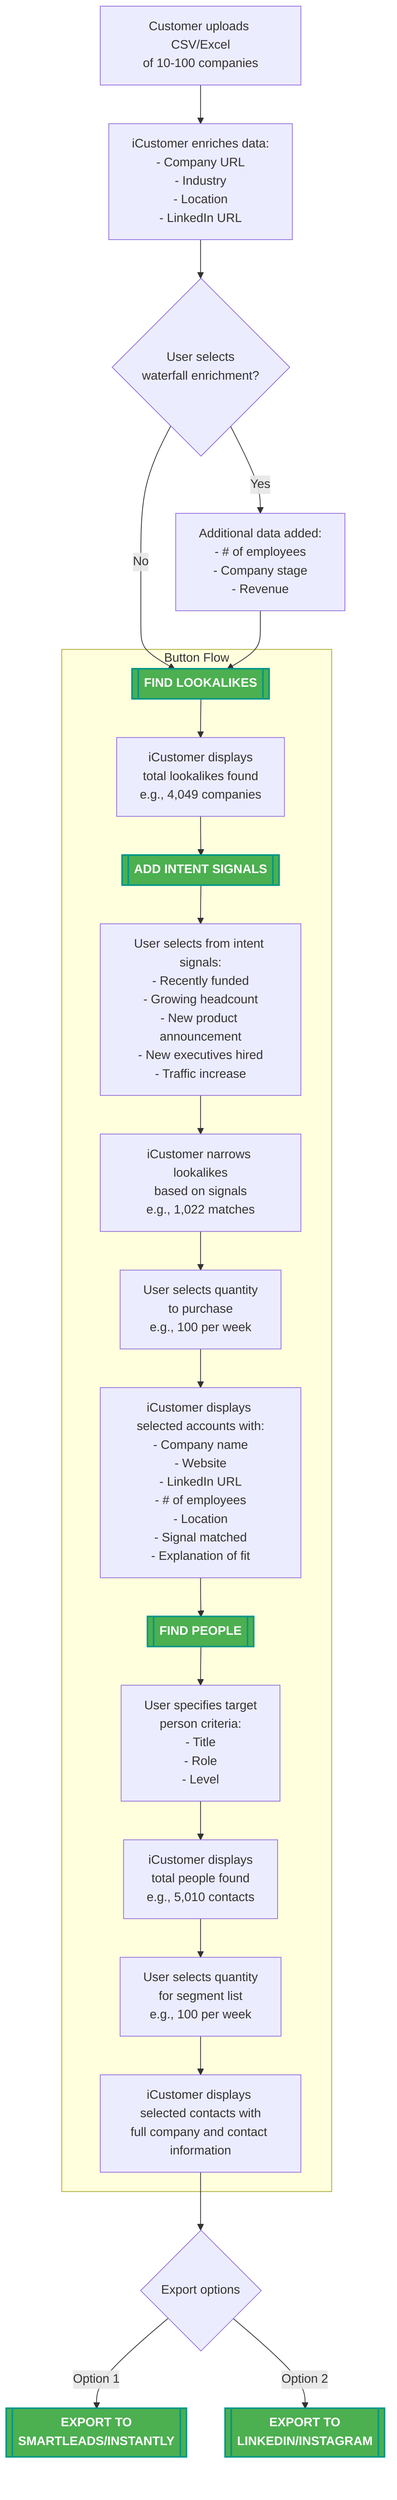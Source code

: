 flowchart TD
    A[Customer uploads CSV/Excel\nof 10-100 companies] --> B[iCustomer enriches data:\n- Company URL\n- Industry\n- Location\n- LinkedIn URL]
    B --> C{User selects\nwaterfall enrichment?}
    C -->|Yes| D[Additional data added:\n- # of employees\n- Company stage\n- Revenue]
    C -->|No| E
    D --> E
    
    subgraph "Button Flow"
        E[[FIND LOOKALIKES]] --> F[iCustomer displays\ntotal lookalikes found\ne.g., 4,049 companies]
        F --> G[[ADD INTENT SIGNALS]]
        G --> H[User selects from intent signals:\n- Recently funded\n- Growing headcount\n- New product announcement\n- New executives hired\n- Traffic increase]
        H --> I[iCustomer narrows lookalikes\nbased on signals\ne.g., 1,022 matches]
        I --> J[User selects quantity\nto purchase\ne.g., 100 per week]
        J --> K[iCustomer displays selected accounts with:\n- Company name\n- Website\n- LinkedIn URL\n- # of employees\n- Location\n- Signal matched\n- Explanation of fit]
        K --> L[[FIND PEOPLE]]
        L --> M[User specifies target\nperson criteria:\n- Title\n- Role\n- Level]
        M --> N[iCustomer displays\ntotal people found\ne.g., 5,010 contacts]
        N --> O[User selects quantity\nfor segment list\ne.g., 100 per week]
        O --> P[iCustomer displays selected contacts with\nfull company and contact information]
    end
    
    P --> Q{Export options}
    Q -->|Option 1| R[[EXPORT TO\nSMARTLEADS/INSTANTLY]]
    Q -->|Option 2| S[[EXPORT TO\nLINKEDIN/INSTAGRAM]]
    
    classDef button fill:#4CAF50,stroke:#009688,color:white,stroke-width:2px,font-weight:bold,border-radius:10px;
    class E,G,L,R,S button;